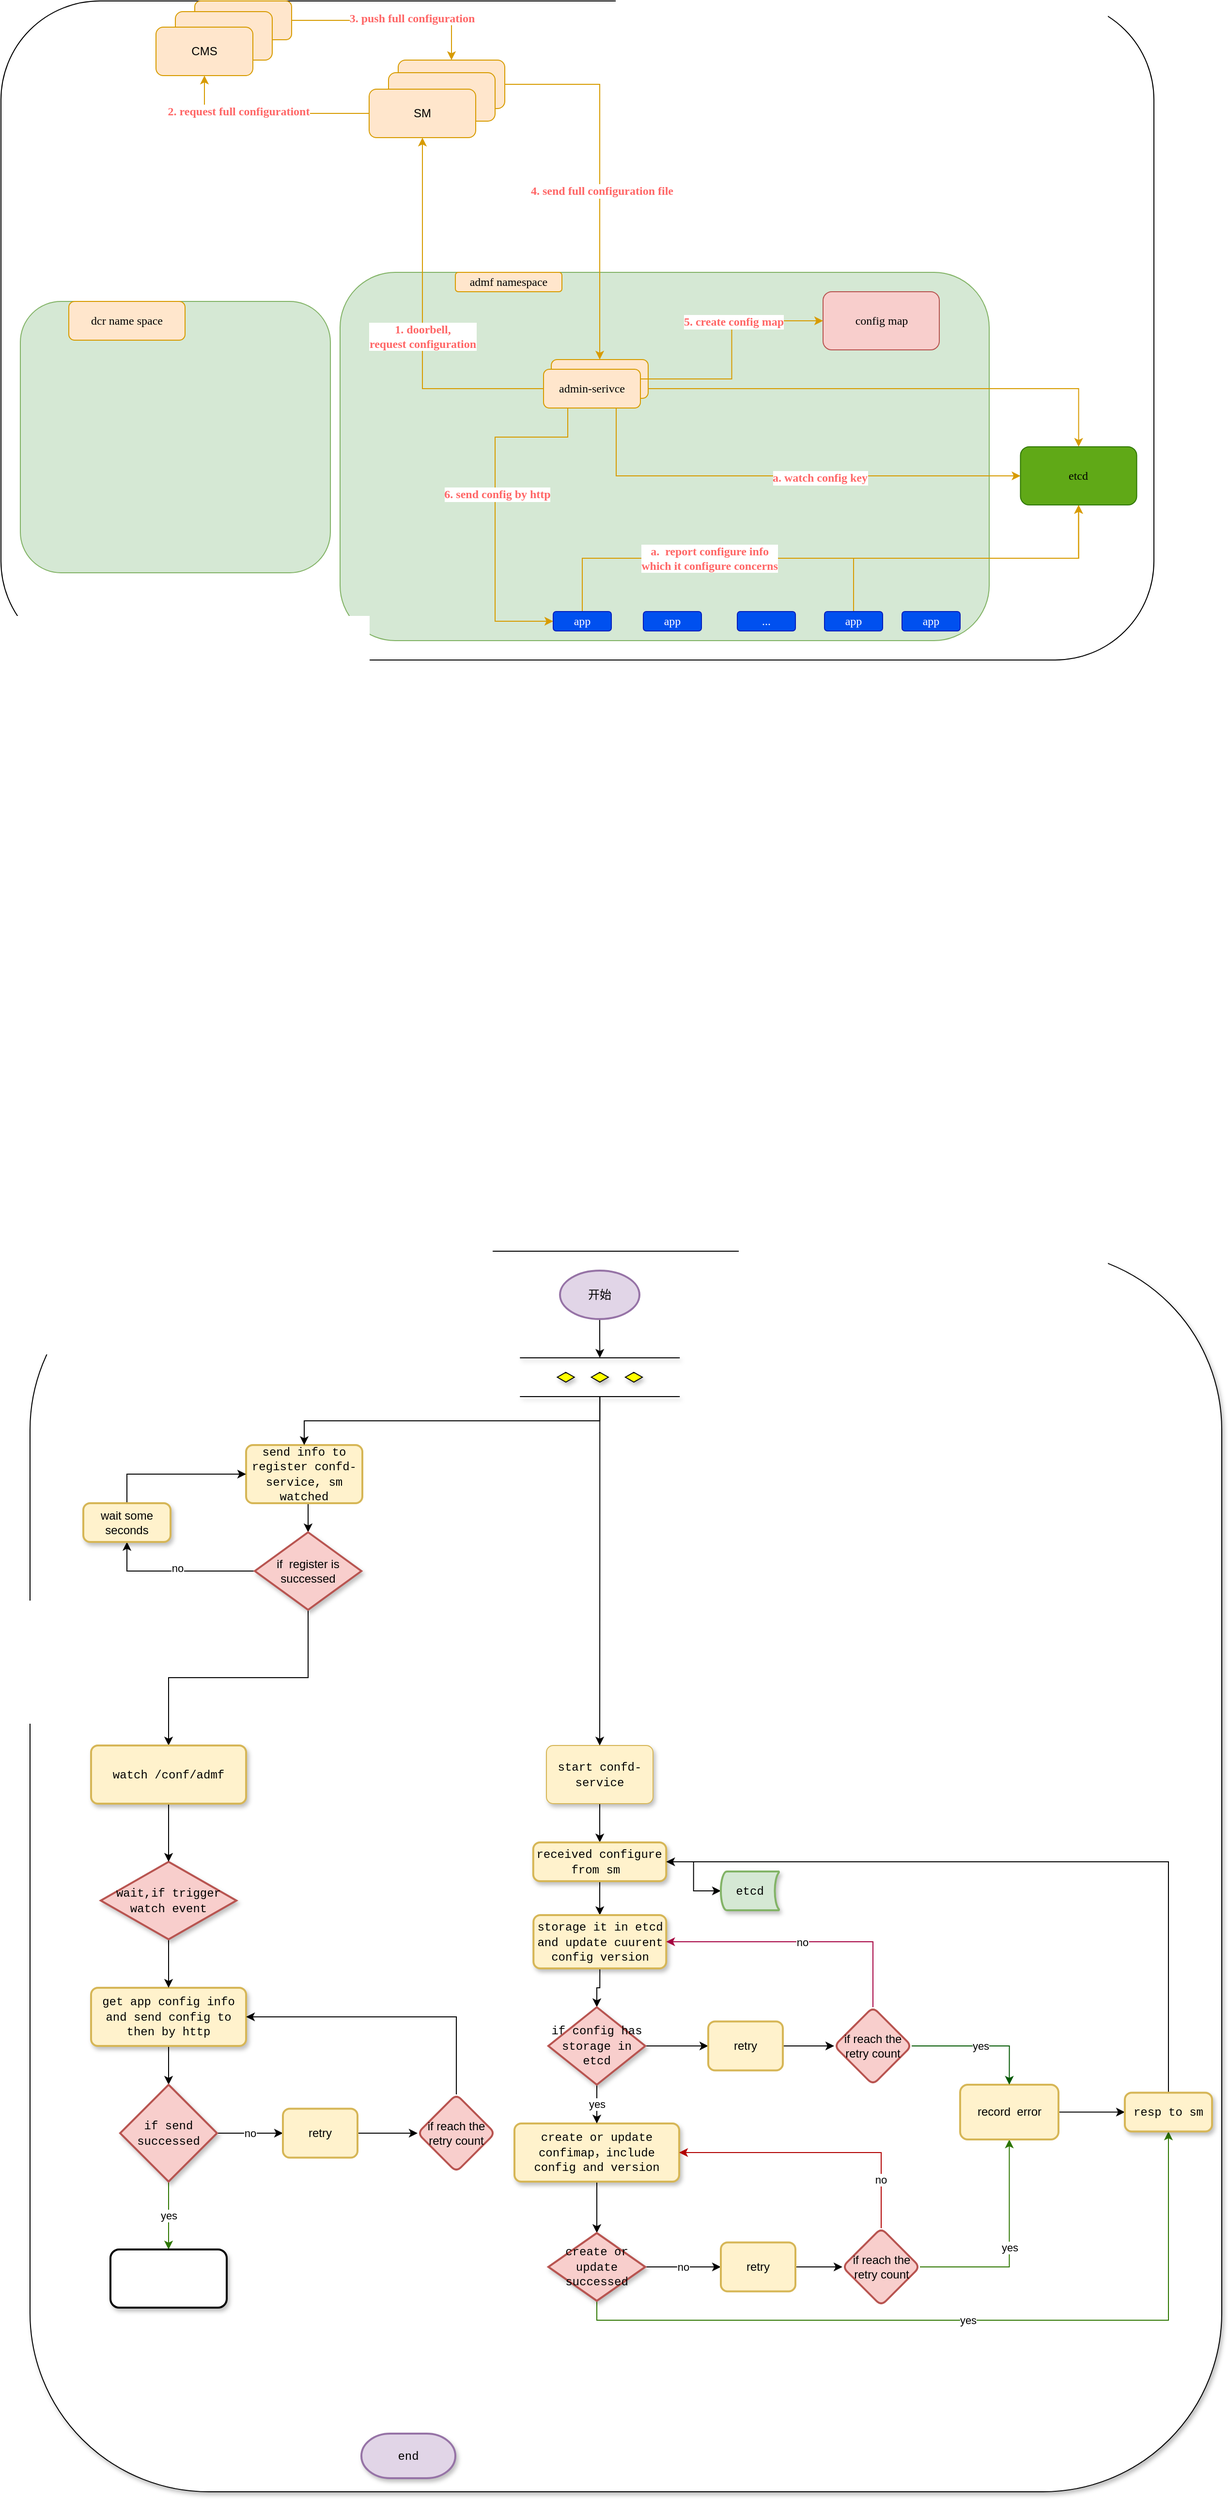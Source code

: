 <mxfile version="13.6.8" type="github">
  <diagram name="Page-1" id="c7558073-3199-34d8-9f00-42111426c3f3">
    <mxGraphModel dx="2248" dy="796" grid="1" gridSize="10" guides="1" tooltips="1" connect="1" arrows="1" fold="1" page="1" pageScale="1" pageWidth="826" pageHeight="1169" background="#ffffff" math="0" shadow="0">
      <root>
        <mxCell id="0" />
        <mxCell id="1" parent="0" />
        <mxCell id="0-pLEKq_0bN04IY5f0WU-118" value="" style="rounded=1;whiteSpace=wrap;html=1;shadow=1;glass=0;sketch=0;strokeWidth=1;gradientColor=none;" vertex="1" parent="1">
          <mxGeometry x="-250" y="1330" width="1230" height="1280" as="geometry" />
        </mxCell>
        <mxCell id="HupRL2JJk7iXibLmgQH6-124" value="" style="rounded=1;whiteSpace=wrap;html=1;fontColor=#000000;" parent="1" vertex="1">
          <mxGeometry x="-280" y="40" width="1190" height="680" as="geometry" />
        </mxCell>
        <mxCell id="HupRL2JJk7iXibLmgQH6-99" value="SM" style="rounded=1;whiteSpace=wrap;html=1;fillColor=#ffe6cc;strokeColor=#d79b00;" parent="1" vertex="1">
          <mxGeometry x="130" y="101" width="110" height="50" as="geometry" />
        </mxCell>
        <mxCell id="HupRL2JJk7iXibLmgQH6-126" style="edgeStyle=orthogonalEdgeStyle;rounded=0;orthogonalLoop=1;jettySize=auto;html=1;exitX=1;exitY=0.5;exitDx=0;exitDy=0;fontColor=#000000;fillColor=#ffe6cc;strokeColor=#d79b00;" parent="1" source="HupRL2JJk7iXibLmgQH6-100" target="HupRL2JJk7iXibLmgQH6-99" edge="1">
          <mxGeometry relative="1" as="geometry" />
        </mxCell>
        <mxCell id="HupRL2JJk7iXibLmgQH6-128" value="&lt;font face=&quot;Lucida Console&quot; color=&quot;#ff6666&quot; style=&quot;font-size: 12px&quot;&gt;&lt;b&gt;3. push full configuration&lt;/b&gt;&lt;/font&gt;" style="edgeLabel;html=1;align=center;verticalAlign=middle;resizable=0;points=[];fontColor=#000000;fontSize=13;" parent="HupRL2JJk7iXibLmgQH6-126" vertex="1" connectable="0">
          <mxGeometry x="0.204" y="3" relative="1" as="geometry">
            <mxPoint as="offset" />
          </mxGeometry>
        </mxCell>
        <mxCell id="HupRL2JJk7iXibLmgQH6-100" value="cms" style="rounded=1;whiteSpace=wrap;html=1;fillColor=#ffe6cc;strokeColor=#d79b00;" parent="1" vertex="1">
          <mxGeometry x="-80" y="40" width="100" height="40" as="geometry" />
        </mxCell>
        <mxCell id="HupRL2JJk7iXibLmgQH6-101" value="" style="rounded=1;whiteSpace=wrap;html=1;fillColor=#ffe6cc;strokeColor=#d79b00;" parent="1" vertex="1">
          <mxGeometry x="-100" y="51" width="100" height="50" as="geometry" />
        </mxCell>
        <mxCell id="HupRL2JJk7iXibLmgQH6-102" value="CMS" style="rounded=1;whiteSpace=wrap;html=1;fillColor=#ffe6cc;strokeColor=#d79b00;" parent="1" vertex="1">
          <mxGeometry x="-120" y="67" width="100" height="50" as="geometry" />
        </mxCell>
        <mxCell id="HupRL2JJk7iXibLmgQH6-103" value="" style="rounded=1;whiteSpace=wrap;html=1;fillColor=#d5e8d4;strokeColor=#82b366;" parent="1" vertex="1">
          <mxGeometry x="70" y="320" width="670" height="380" as="geometry" />
        </mxCell>
        <mxCell id="HupRL2JJk7iXibLmgQH6-104" value="" style="rounded=1;whiteSpace=wrap;html=1;fillColor=#d5e8d4;strokeColor=#82b366;" parent="1" vertex="1">
          <mxGeometry x="-260" y="350" width="320" height="280" as="geometry" />
        </mxCell>
        <mxCell id="HupRL2JJk7iXibLmgQH6-105" value="&lt;font face=&quot;Lucida Console&quot;&gt;dcr name space&lt;/font&gt;" style="rounded=1;whiteSpace=wrap;html=1;fillColor=#ffe6cc;strokeColor=#d79b00;" parent="1" vertex="1">
          <mxGeometry x="-210" y="350" width="120" height="40" as="geometry" />
        </mxCell>
        <mxCell id="HupRL2JJk7iXibLmgQH6-106" value="&lt;font face=&quot;Lucida Console&quot;&gt;admf namespace&lt;/font&gt;" style="rounded=1;whiteSpace=wrap;html=1;fillColor=#ffe6cc;strokeColor=#d79b00;" parent="1" vertex="1">
          <mxGeometry x="189" y="320" width="110" height="20" as="geometry" />
        </mxCell>
        <mxCell id="HupRL2JJk7iXibLmgQH6-137" style="edgeStyle=orthogonalEdgeStyle;rounded=0;orthogonalLoop=1;jettySize=auto;html=1;exitX=1;exitY=0.75;exitDx=0;exitDy=0;fontColor=#000000;fillColor=#ffe6cc;strokeColor=#d79b00;" parent="1" source="HupRL2JJk7iXibLmgQH6-107" target="HupRL2JJk7iXibLmgQH6-121" edge="1">
          <mxGeometry relative="1" as="geometry" />
        </mxCell>
        <mxCell id="HupRL2JJk7iXibLmgQH6-107" value="" style="rounded=1;whiteSpace=wrap;html=1;fillColor=#ffe6cc;strokeColor=#d79b00;" parent="1" vertex="1">
          <mxGeometry x="288.01" y="410" width="100" height="40" as="geometry" />
        </mxCell>
        <mxCell id="HupRL2JJk7iXibLmgQH6-122" style="edgeStyle=orthogonalEdgeStyle;rounded=0;orthogonalLoop=1;jettySize=auto;html=1;exitX=0;exitY=0.5;exitDx=0;exitDy=0;entryX=0.5;entryY=1;entryDx=0;entryDy=0;fontColor=#000000;fillColor=#ffe6cc;strokeColor=#d79b00;" parent="1" source="HupRL2JJk7iXibLmgQH6-109" target="HupRL2JJk7iXibLmgQH6-111" edge="1">
          <mxGeometry relative="1" as="geometry" />
        </mxCell>
        <mxCell id="HupRL2JJk7iXibLmgQH6-123" value="&lt;font face=&quot;Lucida Console&quot; color=&quot;#ff6666&quot; style=&quot;font-size: 12px&quot;&gt;&lt;b&gt;1. doorbell, &lt;br&gt;request configuration&lt;/b&gt;&lt;/font&gt;" style="edgeLabel;html=1;align=center;verticalAlign=middle;resizable=0;points=[];fontColor=#000000;" parent="HupRL2JJk7iXibLmgQH6-122" vertex="1" connectable="0">
          <mxGeometry x="-0.105" y="-7" relative="1" as="geometry">
            <mxPoint x="-7" y="-7" as="offset" />
          </mxGeometry>
        </mxCell>
        <mxCell id="HupRL2JJk7iXibLmgQH6-141" style="edgeStyle=orthogonalEdgeStyle;rounded=0;orthogonalLoop=1;jettySize=auto;html=1;exitX=0.25;exitY=1;exitDx=0;exitDy=0;entryX=0;entryY=0.5;entryDx=0;entryDy=0;fontColor=#000000;fillColor=#ffe6cc;strokeColor=#d79b00;" parent="1" source="HupRL2JJk7iXibLmgQH6-109" target="HupRL2JJk7iXibLmgQH6-113" edge="1">
          <mxGeometry relative="1" as="geometry">
            <Array as="points">
              <mxPoint x="305" y="490" />
              <mxPoint x="230" y="490" />
              <mxPoint x="230" y="680" />
            </Array>
          </mxGeometry>
        </mxCell>
        <mxCell id="HupRL2JJk7iXibLmgQH6-142" value="&lt;font color=&quot;#ff6666&quot; face=&quot;Lucida Console&quot; style=&quot;font-size: 12px&quot;&gt;&lt;b&gt;6. send config by http&lt;/b&gt;&lt;/font&gt;" style="edgeLabel;html=1;align=center;verticalAlign=middle;resizable=0;points=[];fontColor=#000000;" parent="HupRL2JJk7iXibLmgQH6-141" vertex="1" connectable="0">
          <mxGeometry x="-0.077" y="2" relative="1" as="geometry">
            <mxPoint as="offset" />
          </mxGeometry>
        </mxCell>
        <mxCell id="HupRL2JJk7iXibLmgQH6-143" style="edgeStyle=orthogonalEdgeStyle;rounded=0;orthogonalLoop=1;jettySize=auto;html=1;exitX=0.75;exitY=1;exitDx=0;exitDy=0;entryX=0;entryY=0.5;entryDx=0;entryDy=0;fontColor=#000000;fillColor=#ffe6cc;strokeColor=#d79b00;" parent="1" source="HupRL2JJk7iXibLmgQH6-109" target="HupRL2JJk7iXibLmgQH6-121" edge="1">
          <mxGeometry relative="1" as="geometry" />
        </mxCell>
        <mxCell id="HupRL2JJk7iXibLmgQH6-144" value="&lt;span style=&quot;color: rgb(255 , 102 , 102) ; font-family: &amp;#34;lucida console&amp;#34;&quot;&gt;&lt;b&gt;&lt;font style=&quot;font-size: 12px&quot;&gt;a. watch config key&lt;/font&gt;&lt;/b&gt;&lt;/span&gt;" style="edgeLabel;html=1;align=center;verticalAlign=middle;resizable=0;points=[];fontColor=#000000;" parent="HupRL2JJk7iXibLmgQH6-143" vertex="1" connectable="0">
          <mxGeometry x="0.148" y="-2" relative="1" as="geometry">
            <mxPoint as="offset" />
          </mxGeometry>
        </mxCell>
        <mxCell id="HupRL2JJk7iXibLmgQH6-109" value="&lt;font face=&quot;Lucida Console&quot;&gt;admin-serivce&lt;/font&gt;" style="rounded=1;whiteSpace=wrap;html=1;fillColor=#ffe6cc;strokeColor=#d79b00;" parent="1" vertex="1">
          <mxGeometry x="280" y="420" width="100" height="40" as="geometry" />
        </mxCell>
        <mxCell id="HupRL2JJk7iXibLmgQH6-110" value="SM" style="rounded=1;whiteSpace=wrap;html=1;fillColor=#ffe6cc;strokeColor=#d79b00;" parent="1" vertex="1">
          <mxGeometry x="120" y="114" width="110" height="50" as="geometry" />
        </mxCell>
        <mxCell id="HupRL2JJk7iXibLmgQH6-125" style="edgeStyle=orthogonalEdgeStyle;rounded=0;orthogonalLoop=1;jettySize=auto;html=1;exitX=0;exitY=0.5;exitDx=0;exitDy=0;fontColor=#000000;fillColor=#ffe6cc;strokeColor=#d79b00;" parent="1" source="HupRL2JJk7iXibLmgQH6-111" target="HupRL2JJk7iXibLmgQH6-102" edge="1">
          <mxGeometry relative="1" as="geometry" />
        </mxCell>
        <mxCell id="HupRL2JJk7iXibLmgQH6-127" value="&lt;font face=&quot;Lucida Console&quot; color=&quot;#ff6666&quot; style=&quot;font-size: 12px&quot;&gt;&lt;b&gt;2. request full configurationt&lt;/b&gt;&lt;/font&gt;" style="edgeLabel;html=1;align=center;verticalAlign=middle;resizable=0;points=[];fontColor=#000000;" parent="HupRL2JJk7iXibLmgQH6-125" vertex="1" connectable="0">
          <mxGeometry x="0.292" y="-2" relative="1" as="geometry">
            <mxPoint as="offset" />
          </mxGeometry>
        </mxCell>
        <mxCell id="HupRL2JJk7iXibLmgQH6-111" value="SM" style="rounded=1;whiteSpace=wrap;html=1;fillColor=#ffe6cc;strokeColor=#d79b00;" parent="1" vertex="1">
          <mxGeometry x="100" y="131" width="110" height="50" as="geometry" />
        </mxCell>
        <mxCell id="HupRL2JJk7iXibLmgQH6-112" value="&lt;font face=&quot;Lucida Console&quot;&gt;config map&lt;/font&gt;" style="rounded=1;whiteSpace=wrap;html=1;fillColor=#f8cecc;strokeColor=#b85450;" parent="1" vertex="1">
          <mxGeometry x="568.5" y="340" width="120" height="60" as="geometry" />
        </mxCell>
        <mxCell id="HupRL2JJk7iXibLmgQH6-131" style="edgeStyle=orthogonalEdgeStyle;rounded=0;orthogonalLoop=1;jettySize=auto;html=1;exitX=0.5;exitY=0;exitDx=0;exitDy=0;entryX=0.5;entryY=1;entryDx=0;entryDy=0;fontColor=#000000;fillColor=#ffe6cc;strokeColor=#d79b00;" parent="1" source="HupRL2JJk7iXibLmgQH6-113" target="HupRL2JJk7iXibLmgQH6-121" edge="1">
          <mxGeometry relative="1" as="geometry" />
        </mxCell>
        <mxCell id="HupRL2JJk7iXibLmgQH6-132" value="&lt;font face=&quot;Lucida Console&quot; color=&quot;#ff6666&quot; style=&quot;font-size: 12px&quot;&gt;&lt;b&gt;a.&amp;nbsp; report configure info &lt;br&gt;which it configure concerns&lt;/b&gt;&lt;/font&gt;" style="edgeLabel;html=1;align=center;verticalAlign=middle;resizable=0;points=[];fontColor=#000000;" parent="HupRL2JJk7iXibLmgQH6-131" vertex="1" connectable="0">
          <mxGeometry x="-0.515" y="-35" relative="1" as="geometry">
            <mxPoint x="35" y="-35" as="offset" />
          </mxGeometry>
        </mxCell>
        <mxCell id="HupRL2JJk7iXibLmgQH6-113" value="&lt;font face=&quot;Lucida Console&quot;&gt;app&lt;/font&gt;" style="rounded=1;whiteSpace=wrap;html=1;fillColor=#0050ef;strokeColor=#001DBC;fontColor=#ffffff;" parent="1" vertex="1">
          <mxGeometry x="290" y="670" width="60" height="20" as="geometry" />
        </mxCell>
        <mxCell id="HupRL2JJk7iXibLmgQH6-114" value="&lt;font face=&quot;Lucida Console&quot;&gt;app&lt;/font&gt;" style="rounded=1;whiteSpace=wrap;html=1;fillColor=#0050ef;strokeColor=#001DBC;fontColor=#ffffff;" parent="1" vertex="1">
          <mxGeometry x="383" y="670" width="60" height="20" as="geometry" />
        </mxCell>
        <mxCell id="HupRL2JJk7iXibLmgQH6-133" style="edgeStyle=orthogonalEdgeStyle;rounded=0;orthogonalLoop=1;jettySize=auto;html=1;exitX=0.5;exitY=0;exitDx=0;exitDy=0;entryX=0.5;entryY=1;entryDx=0;entryDy=0;fontColor=#000000;fillColor=#ffe6cc;strokeColor=#d79b00;" parent="1" source="HupRL2JJk7iXibLmgQH6-115" target="HupRL2JJk7iXibLmgQH6-121" edge="1">
          <mxGeometry relative="1" as="geometry" />
        </mxCell>
        <mxCell id="HupRL2JJk7iXibLmgQH6-115" value="&lt;font face=&quot;Lucida Console&quot;&gt;app&lt;/font&gt;" style="rounded=1;whiteSpace=wrap;html=1;fillColor=#0050ef;strokeColor=#001DBC;fontColor=#ffffff;" parent="1" vertex="1">
          <mxGeometry x="570" y="670" width="60" height="20" as="geometry" />
        </mxCell>
        <mxCell id="HupRL2JJk7iXibLmgQH6-116" value="&lt;font face=&quot;Lucida Console&quot;&gt;app&lt;/font&gt;" style="rounded=1;whiteSpace=wrap;html=1;fillColor=#0050ef;strokeColor=#001DBC;fontColor=#ffffff;" parent="1" vertex="1">
          <mxGeometry x="650" y="670" width="60" height="20" as="geometry" />
        </mxCell>
        <mxCell id="HupRL2JJk7iXibLmgQH6-118" value="&lt;font face=&quot;Lucida Console&quot;&gt;...&lt;/font&gt;" style="rounded=1;whiteSpace=wrap;html=1;fillColor=#0050ef;strokeColor=#001DBC;fontColor=#ffffff;" parent="1" vertex="1">
          <mxGeometry x="480" y="670" width="60" height="20" as="geometry" />
        </mxCell>
        <mxCell id="HupRL2JJk7iXibLmgQH6-121" value="&lt;font face=&quot;Lucida Console&quot;&gt;etcd&lt;/font&gt;" style="rounded=1;whiteSpace=wrap;html=1;fillColor=#60a917;strokeColor=#2D7600;" parent="1" vertex="1">
          <mxGeometry x="772.25" y="500" width="120" height="60" as="geometry" />
        </mxCell>
        <mxCell id="HupRL2JJk7iXibLmgQH6-129" style="edgeStyle=orthogonalEdgeStyle;rounded=0;orthogonalLoop=1;jettySize=auto;html=1;exitX=1;exitY=0.5;exitDx=0;exitDy=0;fontColor=#000000;fillColor=#ffe6cc;strokeColor=#d79b00;entryX=0.5;entryY=0;entryDx=0;entryDy=0;" parent="1" source="HupRL2JJk7iXibLmgQH6-99" target="HupRL2JJk7iXibLmgQH6-107" edge="1">
          <mxGeometry relative="1" as="geometry" />
        </mxCell>
        <mxCell id="HupRL2JJk7iXibLmgQH6-130" value="&lt;font face=&quot;Lucida Console&quot; color=&quot;#ff6666&quot; style=&quot;font-size: 12px&quot;&gt;&lt;b&gt;4. send full configuration file&lt;/b&gt;&lt;/font&gt;" style="edgeLabel;html=1;align=center;verticalAlign=middle;resizable=0;points=[];fontColor=#000000;" parent="HupRL2JJk7iXibLmgQH6-129" vertex="1" connectable="0">
          <mxGeometry x="-0.248" y="-64" relative="1" as="geometry">
            <mxPoint x="66" y="64" as="offset" />
          </mxGeometry>
        </mxCell>
        <mxCell id="HupRL2JJk7iXibLmgQH6-139" style="edgeStyle=orthogonalEdgeStyle;rounded=0;orthogonalLoop=1;jettySize=auto;html=1;exitX=1;exitY=0.25;exitDx=0;exitDy=0;entryX=0;entryY=0.5;entryDx=0;entryDy=0;fontColor=#000000;fillColor=#ffe6cc;strokeColor=#d79b00;" parent="1" source="HupRL2JJk7iXibLmgQH6-109" target="HupRL2JJk7iXibLmgQH6-112" edge="1">
          <mxGeometry relative="1" as="geometry">
            <Array as="points" />
          </mxGeometry>
        </mxCell>
        <mxCell id="HupRL2JJk7iXibLmgQH6-140" value="&lt;font color=&quot;#ff6666&quot; face=&quot;Lucida Console&quot; style=&quot;font-size: 12px&quot;&gt;&lt;b&gt;5. create config map&lt;/b&gt;&lt;/font&gt;" style="edgeLabel;html=1;align=center;verticalAlign=middle;resizable=0;points=[];fontColor=#000000;" parent="HupRL2JJk7iXibLmgQH6-139" vertex="1" connectable="0">
          <mxGeometry x="0.254" y="-1" relative="1" as="geometry">
            <mxPoint as="offset" />
          </mxGeometry>
        </mxCell>
        <mxCell id="0-pLEKq_0bN04IY5f0WU-156" style="edgeStyle=orthogonalEdgeStyle;rounded=0;orthogonalLoop=1;jettySize=auto;html=1;exitX=0.5;exitY=1;exitDx=0;exitDy=0;exitPerimeter=0;entryX=0.5;entryY=0;entryDx=0;entryDy=0;entryPerimeter=0;" edge="1" parent="1" source="0-pLEKq_0bN04IY5f0WU-30" target="0-pLEKq_0bN04IY5f0WU-39">
          <mxGeometry relative="1" as="geometry" />
        </mxCell>
        <mxCell id="0-pLEKq_0bN04IY5f0WU-30" value="开始" style="strokeWidth=2;html=1;shape=mxgraph.flowchart.start_1;whiteSpace=wrap;fillColor=#e1d5e7;strokeColor=#9673a6;" vertex="1" parent="1">
          <mxGeometry x="297" y="1350" width="82" height="50" as="geometry" />
        </mxCell>
        <mxCell id="0-pLEKq_0bN04IY5f0WU-43" style="edgeStyle=orthogonalEdgeStyle;rounded=0;orthogonalLoop=1;jettySize=auto;html=1;exitX=0.5;exitY=1;exitDx=0;exitDy=0;entryX=0.5;entryY=0;entryDx=0;entryDy=0;entryPerimeter=0;" edge="1" parent="1" source="0-pLEKq_0bN04IY5f0WU-31" target="0-pLEKq_0bN04IY5f0WU-42">
          <mxGeometry relative="1" as="geometry" />
        </mxCell>
        <mxCell id="0-pLEKq_0bN04IY5f0WU-31" value="&lt;font face=&quot;Courier New&quot;&gt;send info to register confd-service, sm watched&lt;/font&gt;" style="rounded=1;whiteSpace=wrap;html=1;absoluteArcSize=1;arcSize=14;strokeWidth=2;fillColor=#fff2cc;strokeColor=#d6b656;" vertex="1" parent="1">
          <mxGeometry x="-27" y="1530" width="120" height="60" as="geometry" />
        </mxCell>
        <mxCell id="0-pLEKq_0bN04IY5f0WU-53" value="" style="edgeStyle=orthogonalEdgeStyle;rounded=0;orthogonalLoop=1;jettySize=auto;html=1;" edge="1" parent="1" source="0-pLEKq_0bN04IY5f0WU-35" target="0-pLEKq_0bN04IY5f0WU-52">
          <mxGeometry relative="1" as="geometry" />
        </mxCell>
        <mxCell id="0-pLEKq_0bN04IY5f0WU-35" value="&lt;font face=&quot;Courier New&quot;&gt;start confd-service&lt;/font&gt;" style="rounded=1;whiteSpace=wrap;html=1;absoluteArcSize=1;arcSize=14;strokeWidth=1;fillColor=#fff2cc;strokeColor=#d6b656;glass=0;shadow=1;sketch=0;" vertex="1" parent="1">
          <mxGeometry x="283" y="1840" width="110" height="60" as="geometry" />
        </mxCell>
        <mxCell id="0-pLEKq_0bN04IY5f0WU-46" style="edgeStyle=orthogonalEdgeStyle;rounded=0;orthogonalLoop=1;jettySize=auto;html=1;exitX=0.5;exitY=1;exitDx=0;exitDy=0;exitPerimeter=0;" edge="1" parent="1" source="0-pLEKq_0bN04IY5f0WU-39" target="0-pLEKq_0bN04IY5f0WU-35">
          <mxGeometry relative="1" as="geometry" />
        </mxCell>
        <mxCell id="0-pLEKq_0bN04IY5f0WU-154" style="edgeStyle=orthogonalEdgeStyle;rounded=0;orthogonalLoop=1;jettySize=auto;html=1;exitX=0.5;exitY=1;exitDx=0;exitDy=0;exitPerimeter=0;entryX=0.5;entryY=0;entryDx=0;entryDy=0;" edge="1" parent="1" source="0-pLEKq_0bN04IY5f0WU-39" target="0-pLEKq_0bN04IY5f0WU-31">
          <mxGeometry relative="1" as="geometry" />
        </mxCell>
        <mxCell id="0-pLEKq_0bN04IY5f0WU-39" value="" style="verticalLabelPosition=bottom;verticalAlign=top;html=1;shape=mxgraph.flowchart.parallel_mode;pointerEvents=1;rounded=1;shadow=1;glass=0;sketch=0;strokeWidth=1;gradientColor=none;" vertex="1" parent="1">
          <mxGeometry x="255.63" y="1440" width="165" height="40" as="geometry" />
        </mxCell>
        <mxCell id="0-pLEKq_0bN04IY5f0WU-111" style="edgeStyle=orthogonalEdgeStyle;rounded=0;orthogonalLoop=1;jettySize=auto;html=1;exitX=0;exitY=0.5;exitDx=0;exitDy=0;exitPerimeter=0;entryX=0.5;entryY=1;entryDx=0;entryDy=0;" edge="1" parent="1" source="0-pLEKq_0bN04IY5f0WU-42" target="0-pLEKq_0bN04IY5f0WU-110">
          <mxGeometry relative="1" as="geometry" />
        </mxCell>
        <mxCell id="0-pLEKq_0bN04IY5f0WU-112" value="no" style="edgeLabel;html=1;align=center;verticalAlign=middle;resizable=0;points=[];" vertex="1" connectable="0" parent="0-pLEKq_0bN04IY5f0WU-111">
          <mxGeometry x="-0.006" y="-3" relative="1" as="geometry">
            <mxPoint as="offset" />
          </mxGeometry>
        </mxCell>
        <mxCell id="0-pLEKq_0bN04IY5f0WU-155" style="edgeStyle=orthogonalEdgeStyle;rounded=0;orthogonalLoop=1;jettySize=auto;html=1;exitX=0.5;exitY=1;exitDx=0;exitDy=0;exitPerimeter=0;" edge="1" parent="1" source="0-pLEKq_0bN04IY5f0WU-42" target="0-pLEKq_0bN04IY5f0WU-143">
          <mxGeometry relative="1" as="geometry" />
        </mxCell>
        <mxCell id="0-pLEKq_0bN04IY5f0WU-42" value="if&amp;nbsp; register is successed" style="strokeWidth=2;html=1;shape=mxgraph.flowchart.decision;whiteSpace=wrap;rounded=1;shadow=1;glass=0;sketch=0;fillColor=#f8cecc;strokeColor=#b85450;" vertex="1" parent="1">
          <mxGeometry x="-18" y="1620" width="110" height="80" as="geometry" />
        </mxCell>
        <mxCell id="0-pLEKq_0bN04IY5f0WU-56" style="edgeStyle=orthogonalEdgeStyle;rounded=0;orthogonalLoop=1;jettySize=auto;html=1;exitX=1;exitY=0.5;exitDx=0;exitDy=0;entryX=0;entryY=0.5;entryDx=0;entryDy=0;entryPerimeter=0;" edge="1" parent="1" source="0-pLEKq_0bN04IY5f0WU-52" target="0-pLEKq_0bN04IY5f0WU-55">
          <mxGeometry relative="1" as="geometry" />
        </mxCell>
        <mxCell id="0-pLEKq_0bN04IY5f0WU-120" style="edgeStyle=orthogonalEdgeStyle;rounded=0;orthogonalLoop=1;jettySize=auto;html=1;exitX=0.5;exitY=1;exitDx=0;exitDy=0;" edge="1" parent="1" source="0-pLEKq_0bN04IY5f0WU-52" target="0-pLEKq_0bN04IY5f0WU-87">
          <mxGeometry relative="1" as="geometry" />
        </mxCell>
        <mxCell id="0-pLEKq_0bN04IY5f0WU-52" value="&lt;font face=&quot;Courier New&quot;&gt;received configure from sm&amp;nbsp;&lt;/font&gt;" style="rounded=1;whiteSpace=wrap;html=1;absoluteArcSize=1;arcSize=14;strokeWidth=2;shadow=1;glass=0;sketch=0;fillColor=#fff2cc;strokeColor=#d6b656;" vertex="1" parent="1">
          <mxGeometry x="269.38" y="1940" width="137.25" height="40" as="geometry" />
        </mxCell>
        <mxCell id="0-pLEKq_0bN04IY5f0WU-114" style="edgeStyle=orthogonalEdgeStyle;rounded=0;orthogonalLoop=1;jettySize=auto;html=1;exitX=0.5;exitY=1;exitDx=0;exitDy=0;" edge="1" parent="1" source="0-pLEKq_0bN04IY5f0WU-54" target="0-pLEKq_0bN04IY5f0WU-60">
          <mxGeometry relative="1" as="geometry" />
        </mxCell>
        <mxCell id="0-pLEKq_0bN04IY5f0WU-54" value="&lt;font face=&quot;Courier New&quot;&gt;create or update confimap，include config and version&lt;br&gt;&lt;/font&gt;" style="rounded=1;whiteSpace=wrap;html=1;absoluteArcSize=1;arcSize=14;strokeWidth=2;shadow=1;glass=0;sketch=0;fillColor=#fff2cc;strokeColor=#d6b656;" vertex="1" parent="1">
          <mxGeometry x="250" y="2230" width="170" height="60" as="geometry" />
        </mxCell>
        <mxCell id="0-pLEKq_0bN04IY5f0WU-55" value="&lt;font face=&quot;Courier New&quot;&gt;etcd&lt;/font&gt;" style="strokeWidth=2;html=1;shape=mxgraph.flowchart.stored_data;whiteSpace=wrap;rounded=1;shadow=1;glass=0;sketch=0;fillColor=#d5e8d4;strokeColor=#82b366;" vertex="1" parent="1">
          <mxGeometry x="463" y="1970" width="60" height="40" as="geometry" />
        </mxCell>
        <mxCell id="0-pLEKq_0bN04IY5f0WU-93" value="yes" style="edgeStyle=orthogonalEdgeStyle;rounded=0;orthogonalLoop=1;jettySize=auto;html=1;exitX=0.5;exitY=1;exitDx=0;exitDy=0;exitPerimeter=0;entryX=0.5;entryY=1;entryDx=0;entryDy=0;fillColor=#60a917;strokeColor=#2D7600;" edge="1" parent="1" source="0-pLEKq_0bN04IY5f0WU-60" target="0-pLEKq_0bN04IY5f0WU-103">
          <mxGeometry relative="1" as="geometry">
            <mxPoint x="334.28" y="2470" as="targetPoint" />
          </mxGeometry>
        </mxCell>
        <mxCell id="0-pLEKq_0bN04IY5f0WU-124" value="no" style="edgeStyle=orthogonalEdgeStyle;rounded=0;orthogonalLoop=1;jettySize=auto;html=1;exitX=1;exitY=0.5;exitDx=0;exitDy=0;exitPerimeter=0;entryX=0;entryY=0.5;entryDx=0;entryDy=0;" edge="1" parent="1" source="0-pLEKq_0bN04IY5f0WU-60" target="0-pLEKq_0bN04IY5f0WU-95">
          <mxGeometry relative="1" as="geometry" />
        </mxCell>
        <mxCell id="0-pLEKq_0bN04IY5f0WU-60" value="&lt;font face=&quot;Courier New&quot;&gt;create or update successed&lt;/font&gt;" style="strokeWidth=2;html=1;shape=mxgraph.flowchart.decision;whiteSpace=wrap;rounded=1;shadow=1;glass=0;sketch=0;fillColor=#f8cecc;strokeColor=#b85450;" vertex="1" parent="1">
          <mxGeometry x="285" y="2343" width="100" height="70" as="geometry" />
        </mxCell>
        <mxCell id="0-pLEKq_0bN04IY5f0WU-64" value="&lt;font face=&quot;Courier New&quot;&gt;end&lt;/font&gt;" style="strokeWidth=2;html=1;shape=mxgraph.flowchart.terminator;whiteSpace=wrap;rounded=1;shadow=1;glass=0;sketch=0;fillColor=#e1d5e7;strokeColor=#9673a6;" vertex="1" parent="1">
          <mxGeometry x="92" y="2550" width="97" height="46" as="geometry" />
        </mxCell>
        <mxCell id="0-pLEKq_0bN04IY5f0WU-83" style="edgeStyle=orthogonalEdgeStyle;rounded=0;orthogonalLoop=1;jettySize=auto;html=1;exitX=0.5;exitY=1;exitDx=0;exitDy=0;" edge="1" parent="1" source="0-pLEKq_0bN04IY5f0WU-70" target="0-pLEKq_0bN04IY5f0WU-82">
          <mxGeometry relative="1" as="geometry" />
        </mxCell>
        <mxCell id="0-pLEKq_0bN04IY5f0WU-70" value="&lt;font face=&quot;Courier New&quot;&gt;get app config info and send config to then by http&lt;/font&gt;" style="rounded=1;whiteSpace=wrap;html=1;absoluteArcSize=1;arcSize=14;strokeWidth=2;shadow=1;glass=0;sketch=0;fillColor=#fff2cc;strokeColor=#d6b656;" vertex="1" parent="1">
          <mxGeometry x="-187" y="2090" width="160" height="60" as="geometry" />
        </mxCell>
        <mxCell id="0-pLEKq_0bN04IY5f0WU-149" style="edgeStyle=orthogonalEdgeStyle;rounded=0;orthogonalLoop=1;jettySize=auto;html=1;exitX=0.5;exitY=1;exitDx=0;exitDy=0;exitPerimeter=0;" edge="1" parent="1" source="0-pLEKq_0bN04IY5f0WU-75" target="0-pLEKq_0bN04IY5f0WU-70">
          <mxGeometry relative="1" as="geometry" />
        </mxCell>
        <mxCell id="0-pLEKq_0bN04IY5f0WU-75" value="&lt;font face=&quot;Courier New&quot;&gt;wait,if trigger watch event&lt;/font&gt;" style="strokeWidth=2;html=1;shape=mxgraph.flowchart.decision;whiteSpace=wrap;rounded=1;shadow=1;glass=0;sketch=0;fillColor=#f8cecc;strokeColor=#b85450;" vertex="1" parent="1">
          <mxGeometry x="-177" y="1960" width="140" height="80" as="geometry" />
        </mxCell>
        <mxCell id="0-pLEKq_0bN04IY5f0WU-117" value="yes" style="edgeStyle=orthogonalEdgeStyle;rounded=0;orthogonalLoop=1;jettySize=auto;html=1;fillColor=#60a917;strokeColor=#2D7600;" edge="1" parent="1" source="0-pLEKq_0bN04IY5f0WU-82" target="0-pLEKq_0bN04IY5f0WU-116">
          <mxGeometry relative="1" as="geometry" />
        </mxCell>
        <mxCell id="0-pLEKq_0bN04IY5f0WU-137" value="no" style="edgeStyle=orthogonalEdgeStyle;rounded=0;orthogonalLoop=1;jettySize=auto;html=1;exitX=1;exitY=0.5;exitDx=0;exitDy=0;exitPerimeter=0;entryX=0;entryY=0.5;entryDx=0;entryDy=0;" edge="1" parent="1" source="0-pLEKq_0bN04IY5f0WU-82" target="0-pLEKq_0bN04IY5f0WU-135">
          <mxGeometry relative="1" as="geometry" />
        </mxCell>
        <mxCell id="0-pLEKq_0bN04IY5f0WU-82" value="&lt;font face=&quot;Courier New&quot;&gt;if send successed&lt;/font&gt;" style="strokeWidth=2;html=1;shape=mxgraph.flowchart.decision;whiteSpace=wrap;rounded=1;shadow=1;glass=0;sketch=0;fillColor=#f8cecc;strokeColor=#b85450;" vertex="1" parent="1">
          <mxGeometry x="-157" y="2190" width="100" height="100" as="geometry" />
        </mxCell>
        <mxCell id="0-pLEKq_0bN04IY5f0WU-91" value="yes" style="edgeStyle=orthogonalEdgeStyle;rounded=0;orthogonalLoop=1;jettySize=auto;html=1;exitX=0.5;exitY=1;exitDx=0;exitDy=0;entryX=0.5;entryY=0;entryDx=0;entryDy=0;" edge="1" parent="1" source="0-pLEKq_0bN04IY5f0WU-67" target="0-pLEKq_0bN04IY5f0WU-54">
          <mxGeometry relative="1" as="geometry" />
        </mxCell>
        <mxCell id="0-pLEKq_0bN04IY5f0WU-121" style="edgeStyle=orthogonalEdgeStyle;rounded=0;orthogonalLoop=1;jettySize=auto;html=1;exitX=0.5;exitY=1;exitDx=0;exitDy=0;entryX=0.5;entryY=0;entryDx=0;entryDy=0;entryPerimeter=0;" edge="1" parent="1" source="0-pLEKq_0bN04IY5f0WU-87" target="0-pLEKq_0bN04IY5f0WU-67">
          <mxGeometry relative="1" as="geometry" />
        </mxCell>
        <mxCell id="0-pLEKq_0bN04IY5f0WU-87" value="&lt;font face=&quot;Courier New&quot;&gt;storage it in etcd and update cuurent config version&lt;/font&gt;" style="rounded=1;whiteSpace=wrap;html=1;absoluteArcSize=1;arcSize=14;strokeWidth=2;shadow=1;glass=0;sketch=0;fillColor=#fff2cc;strokeColor=#d6b656;" vertex="1" parent="1">
          <mxGeometry x="269.63" y="2015" width="137" height="55" as="geometry" />
        </mxCell>
        <mxCell id="0-pLEKq_0bN04IY5f0WU-97" value="" style="edgeStyle=orthogonalEdgeStyle;rounded=0;orthogonalLoop=1;jettySize=auto;html=1;" edge="1" parent="1" source="0-pLEKq_0bN04IY5f0WU-95" target="0-pLEKq_0bN04IY5f0WU-96">
          <mxGeometry relative="1" as="geometry" />
        </mxCell>
        <mxCell id="0-pLEKq_0bN04IY5f0WU-95" value="retry" style="rounded=1;whiteSpace=wrap;html=1;absoluteArcSize=1;arcSize=14;strokeWidth=2;fillColor=#fff2cc;strokeColor=#d6b656;" vertex="1" parent="1">
          <mxGeometry x="463" y="2352.75" width="77" height="50.5" as="geometry" />
        </mxCell>
        <mxCell id="0-pLEKq_0bN04IY5f0WU-98" style="edgeStyle=orthogonalEdgeStyle;rounded=0;orthogonalLoop=1;jettySize=auto;html=1;exitX=0.5;exitY=0;exitDx=0;exitDy=0;entryX=1;entryY=0.5;entryDx=0;entryDy=0;fillColor=#e51400;strokeColor=#B20000;" edge="1" parent="1" source="0-pLEKq_0bN04IY5f0WU-96" target="0-pLEKq_0bN04IY5f0WU-54">
          <mxGeometry relative="1" as="geometry" />
        </mxCell>
        <mxCell id="0-pLEKq_0bN04IY5f0WU-99" value="no" style="edgeLabel;html=1;align=center;verticalAlign=middle;resizable=0;points=[];" vertex="1" connectable="0" parent="0-pLEKq_0bN04IY5f0WU-98">
          <mxGeometry x="-0.446" y="28" relative="1" as="geometry">
            <mxPoint x="1" as="offset" />
          </mxGeometry>
        </mxCell>
        <mxCell id="0-pLEKq_0bN04IY5f0WU-102" value="yes" style="edgeStyle=orthogonalEdgeStyle;rounded=0;orthogonalLoop=1;jettySize=auto;html=1;fillColor=#60a917;strokeColor=#2D7600;" edge="1" parent="1" source="0-pLEKq_0bN04IY5f0WU-96" target="0-pLEKq_0bN04IY5f0WU-101">
          <mxGeometry relative="1" as="geometry" />
        </mxCell>
        <mxCell id="0-pLEKq_0bN04IY5f0WU-96" value="if reach the retry count" style="rhombus;whiteSpace=wrap;html=1;rounded=1;strokeWidth=2;arcSize=14;fillColor=#f8cecc;strokeColor=#b85450;" vertex="1" parent="1">
          <mxGeometry x="588.5" y="2338" width="80" height="80" as="geometry" />
        </mxCell>
        <mxCell id="0-pLEKq_0bN04IY5f0WU-133" style="edgeStyle=orthogonalEdgeStyle;rounded=0;orthogonalLoop=1;jettySize=auto;html=1;exitX=1;exitY=0.5;exitDx=0;exitDy=0;" edge="1" parent="1" source="0-pLEKq_0bN04IY5f0WU-101" target="0-pLEKq_0bN04IY5f0WU-103">
          <mxGeometry relative="1" as="geometry" />
        </mxCell>
        <mxCell id="0-pLEKq_0bN04IY5f0WU-101" value="record&amp;nbsp; error" style="whiteSpace=wrap;html=1;rounded=1;strokeWidth=2;arcSize=14;fillColor=#fff2cc;strokeColor=#d6b656;" vertex="1" parent="1">
          <mxGeometry x="710" y="2190" width="101.5" height="56.5" as="geometry" />
        </mxCell>
        <mxCell id="0-pLEKq_0bN04IY5f0WU-134" style="edgeStyle=orthogonalEdgeStyle;rounded=0;orthogonalLoop=1;jettySize=auto;html=1;exitX=0.5;exitY=0;exitDx=0;exitDy=0;entryX=1;entryY=0.5;entryDx=0;entryDy=0;" edge="1" parent="1" source="0-pLEKq_0bN04IY5f0WU-103" target="0-pLEKq_0bN04IY5f0WU-52">
          <mxGeometry relative="1" as="geometry" />
        </mxCell>
        <mxCell id="0-pLEKq_0bN04IY5f0WU-103" value="&lt;font face=&quot;Courier New&quot;&gt;resp to sm&lt;/font&gt;" style="rounded=1;whiteSpace=wrap;html=1;absoluteArcSize=1;arcSize=14;strokeWidth=2;shadow=1;glass=0;sketch=0;fillColor=#fff2cc;strokeColor=#d6b656;" vertex="1" parent="1">
          <mxGeometry x="880" y="2198.25" width="90" height="40" as="geometry" />
        </mxCell>
        <mxCell id="0-pLEKq_0bN04IY5f0WU-113" style="edgeStyle=orthogonalEdgeStyle;rounded=0;orthogonalLoop=1;jettySize=auto;html=1;exitX=0.5;exitY=0;exitDx=0;exitDy=0;entryX=0;entryY=0.5;entryDx=0;entryDy=0;" edge="1" parent="1" source="0-pLEKq_0bN04IY5f0WU-110" target="0-pLEKq_0bN04IY5f0WU-31">
          <mxGeometry relative="1" as="geometry" />
        </mxCell>
        <mxCell id="0-pLEKq_0bN04IY5f0WU-110" value="wait some seconds" style="rounded=1;whiteSpace=wrap;html=1;absoluteArcSize=1;arcSize=14;strokeWidth=2;shadow=1;glass=0;sketch=0;fillColor=#fff2cc;strokeColor=#d6b656;" vertex="1" parent="1">
          <mxGeometry x="-195" y="1590" width="90" height="40" as="geometry" />
        </mxCell>
        <mxCell id="0-pLEKq_0bN04IY5f0WU-116" value="" style="whiteSpace=wrap;html=1;rounded=1;shadow=1;strokeWidth=2;glass=0;sketch=0;" vertex="1" parent="1">
          <mxGeometry x="-167" y="2360" width="120" height="60" as="geometry" />
        </mxCell>
        <mxCell id="0-pLEKq_0bN04IY5f0WU-127" style="edgeStyle=orthogonalEdgeStyle;rounded=0;orthogonalLoop=1;jettySize=auto;html=1;exitX=1;exitY=0.5;exitDx=0;exitDy=0;exitPerimeter=0;" edge="1" parent="1" source="0-pLEKq_0bN04IY5f0WU-67" target="0-pLEKq_0bN04IY5f0WU-125">
          <mxGeometry relative="1" as="geometry" />
        </mxCell>
        <mxCell id="0-pLEKq_0bN04IY5f0WU-67" value="&lt;font face=&quot;Courier New&quot;&gt;if config has storage in etcd&lt;/font&gt;" style="strokeWidth=2;html=1;shape=mxgraph.flowchart.decision;whiteSpace=wrap;rounded=1;shadow=1;glass=0;sketch=0;fillColor=#f8cecc;strokeColor=#b85450;" vertex="1" parent="1">
          <mxGeometry x="285" y="2110" width="100" height="80" as="geometry" />
        </mxCell>
        <mxCell id="0-pLEKq_0bN04IY5f0WU-128" style="edgeStyle=orthogonalEdgeStyle;rounded=0;orthogonalLoop=1;jettySize=auto;html=1;exitX=1;exitY=0.5;exitDx=0;exitDy=0;entryX=0;entryY=0.5;entryDx=0;entryDy=0;" edge="1" parent="1" source="0-pLEKq_0bN04IY5f0WU-125" target="0-pLEKq_0bN04IY5f0WU-126">
          <mxGeometry relative="1" as="geometry" />
        </mxCell>
        <mxCell id="0-pLEKq_0bN04IY5f0WU-125" value="retry" style="rounded=1;whiteSpace=wrap;html=1;absoluteArcSize=1;arcSize=14;strokeWidth=2;fillColor=#fff2cc;strokeColor=#d6b656;" vertex="1" parent="1">
          <mxGeometry x="450" y="2124.75" width="77" height="50.5" as="geometry" />
        </mxCell>
        <mxCell id="0-pLEKq_0bN04IY5f0WU-129" value="no" style="edgeStyle=orthogonalEdgeStyle;rounded=0;orthogonalLoop=1;jettySize=auto;html=1;exitX=0.5;exitY=0;exitDx=0;exitDy=0;entryX=1;entryY=0.5;entryDx=0;entryDy=0;fillColor=#d80073;strokeColor=#A50040;" edge="1" parent="1" source="0-pLEKq_0bN04IY5f0WU-126" target="0-pLEKq_0bN04IY5f0WU-87">
          <mxGeometry relative="1" as="geometry" />
        </mxCell>
        <mxCell id="0-pLEKq_0bN04IY5f0WU-131" value="yes" style="edgeStyle=orthogonalEdgeStyle;rounded=0;orthogonalLoop=1;jettySize=auto;html=1;exitX=1;exitY=0.5;exitDx=0;exitDy=0;entryX=0.5;entryY=0;entryDx=0;entryDy=0;fillColor=#008a00;strokeColor=#005700;" edge="1" parent="1" source="0-pLEKq_0bN04IY5f0WU-126" target="0-pLEKq_0bN04IY5f0WU-101">
          <mxGeometry relative="1" as="geometry" />
        </mxCell>
        <mxCell id="0-pLEKq_0bN04IY5f0WU-126" value="if reach the retry count" style="rhombus;whiteSpace=wrap;html=1;rounded=1;strokeWidth=2;arcSize=14;fillColor=#f8cecc;strokeColor=#b85450;" vertex="1" parent="1">
          <mxGeometry x="580" y="2110" width="80" height="80" as="geometry" />
        </mxCell>
        <mxCell id="0-pLEKq_0bN04IY5f0WU-138" style="edgeStyle=orthogonalEdgeStyle;rounded=0;orthogonalLoop=1;jettySize=auto;html=1;exitX=1;exitY=0.5;exitDx=0;exitDy=0;entryX=0;entryY=0.5;entryDx=0;entryDy=0;" edge="1" parent="1" source="0-pLEKq_0bN04IY5f0WU-135" target="0-pLEKq_0bN04IY5f0WU-136">
          <mxGeometry relative="1" as="geometry" />
        </mxCell>
        <mxCell id="0-pLEKq_0bN04IY5f0WU-135" value="retry" style="rounded=1;whiteSpace=wrap;html=1;absoluteArcSize=1;arcSize=14;strokeWidth=2;fillColor=#fff2cc;strokeColor=#d6b656;" vertex="1" parent="1">
          <mxGeometry x="11" y="2214.75" width="77" height="50.5" as="geometry" />
        </mxCell>
        <mxCell id="0-pLEKq_0bN04IY5f0WU-139" style="edgeStyle=orthogonalEdgeStyle;rounded=0;orthogonalLoop=1;jettySize=auto;html=1;exitX=0.5;exitY=0;exitDx=0;exitDy=0;entryX=1;entryY=0.5;entryDx=0;entryDy=0;" edge="1" parent="1" source="0-pLEKq_0bN04IY5f0WU-136" target="0-pLEKq_0bN04IY5f0WU-70">
          <mxGeometry relative="1" as="geometry" />
        </mxCell>
        <mxCell id="0-pLEKq_0bN04IY5f0WU-136" value="if reach the retry count" style="rhombus;whiteSpace=wrap;html=1;rounded=1;strokeWidth=2;arcSize=14;fillColor=#f8cecc;strokeColor=#b85450;" vertex="1" parent="1">
          <mxGeometry x="150" y="2200" width="80" height="80" as="geometry" />
        </mxCell>
        <mxCell id="0-pLEKq_0bN04IY5f0WU-153" style="edgeStyle=orthogonalEdgeStyle;rounded=0;orthogonalLoop=1;jettySize=auto;html=1;exitX=0.5;exitY=1;exitDx=0;exitDy=0;entryX=0.5;entryY=0;entryDx=0;entryDy=0;entryPerimeter=0;" edge="1" parent="1" source="0-pLEKq_0bN04IY5f0WU-143" target="0-pLEKq_0bN04IY5f0WU-75">
          <mxGeometry relative="1" as="geometry" />
        </mxCell>
        <mxCell id="0-pLEKq_0bN04IY5f0WU-143" value="&lt;font face=&quot;Courier New&quot;&gt;watch /conf/admf&lt;/font&gt;" style="rounded=1;whiteSpace=wrap;html=1;absoluteArcSize=1;arcSize=14;strokeWidth=2;shadow=1;glass=0;sketch=0;fillColor=#fff2cc;strokeColor=#d6b656;" vertex="1" parent="1">
          <mxGeometry x="-187" y="1840" width="160" height="60" as="geometry" />
        </mxCell>
      </root>
    </mxGraphModel>
  </diagram>
</mxfile>
